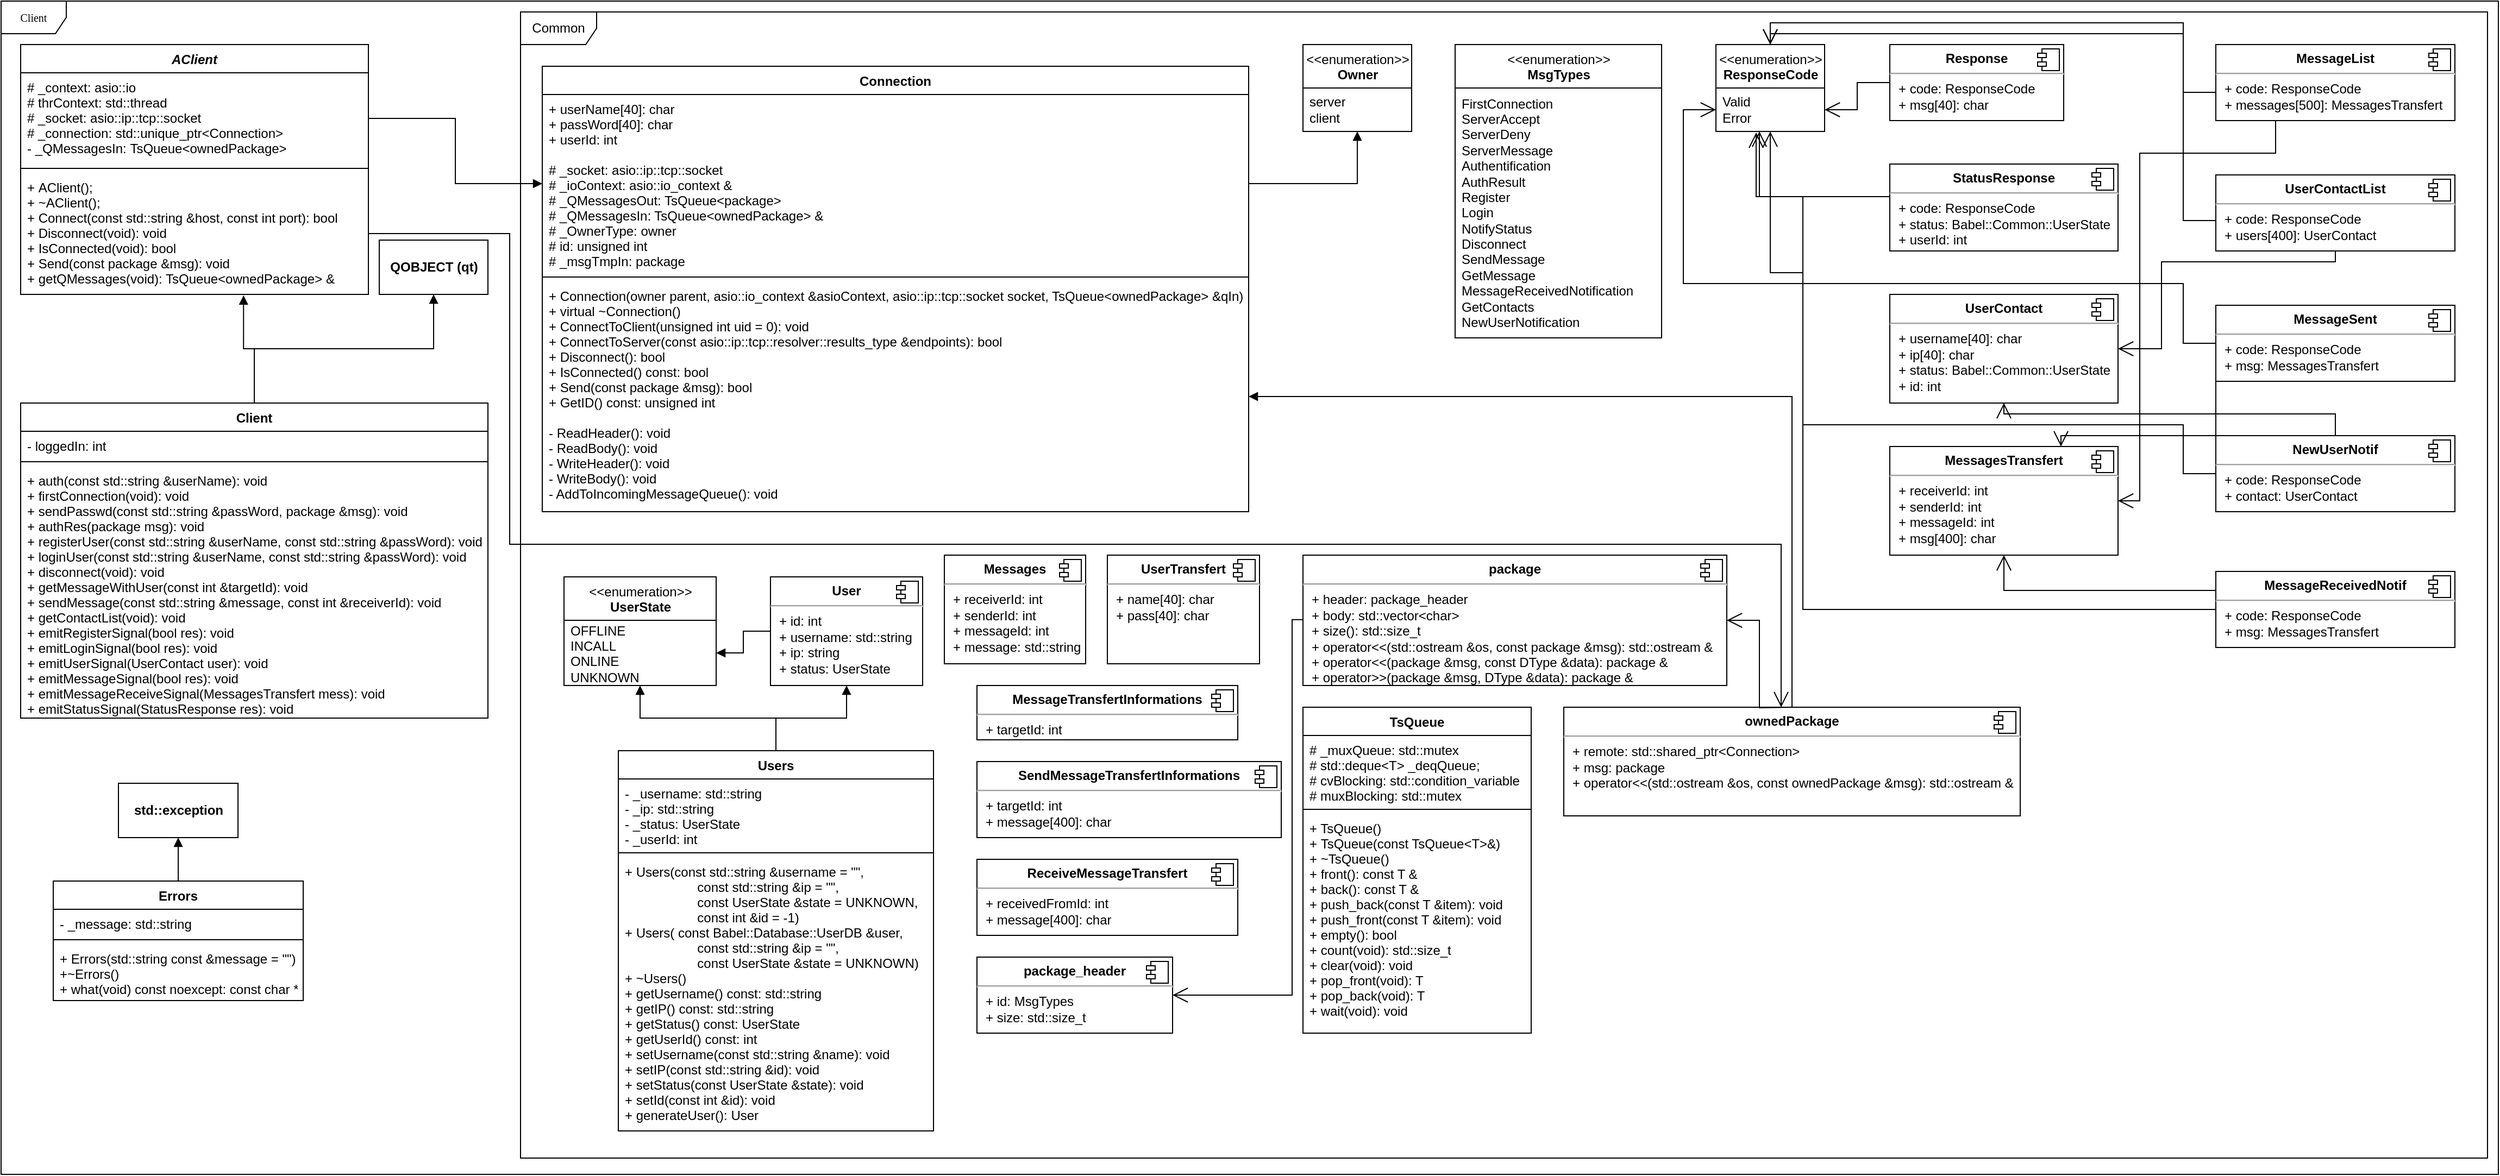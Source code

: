 <mxfile version="15.4.0" type="device"><diagram name="Page-1" id="c4acf3e9-155e-7222-9cf6-157b1a14988f"><mxGraphModel dx="131" dy="567" grid="1" gridSize="10" guides="1" tooltips="1" connect="1" arrows="1" fold="1" page="1" pageScale="1" pageWidth="850" pageHeight="1100" background="none" math="0" shadow="0"><root><mxCell id="0"/><mxCell id="1" parent="0"/><mxCell id="R2fdIUPd9ciEScAxS3dw-49" value="Common" style="shape=umlFrame;whiteSpace=wrap;html=1;width=70;height=30;" vertex="1" parent="1"><mxGeometry x="1340" y="20" width="1810" height="1055" as="geometry"/></mxCell><mxCell id="17acba5748e5396b-1" value="Client" style="shape=umlFrame;whiteSpace=wrap;html=1;rounded=0;shadow=0;comic=0;labelBackgroundColor=none;strokeWidth=1;fontFamily=Verdana;fontSize=10;align=center;" parent="1" vertex="1"><mxGeometry x="862" y="10" width="2298" height="1080" as="geometry"/></mxCell><mxCell id="R2fdIUPd9ciEScAxS3dw-1" value="AClient" style="swimlane;fontStyle=3;align=center;verticalAlign=top;childLayout=stackLayout;horizontal=1;startSize=26;horizontalStack=0;resizeParent=1;resizeParentMax=0;resizeLast=0;collapsible=1;marginBottom=0;" vertex="1" parent="1"><mxGeometry x="880" y="50" width="320" height="230" as="geometry"/></mxCell><mxCell id="R2fdIUPd9ciEScAxS3dw-2" value="# _context: asio::io&#10;# thrContext: std::thread&#10;# _socket: asio::ip::tcp::socket&#10;# _connection: std::unique_ptr&lt;Connection&gt;&#10;- _QMessagesIn: TsQueue&lt;ownedPackage&gt;&#10;&#10;&#10;" style="text;strokeColor=none;fillColor=none;align=left;verticalAlign=top;spacingLeft=4;spacingRight=4;overflow=hidden;rotatable=0;points=[[0,0.5],[1,0.5]];portConstraint=eastwest;" vertex="1" parent="R2fdIUPd9ciEScAxS3dw-1"><mxGeometry y="26" width="320" height="84" as="geometry"/></mxCell><mxCell id="R2fdIUPd9ciEScAxS3dw-3" value="" style="line;strokeWidth=1;fillColor=none;align=left;verticalAlign=middle;spacingTop=-1;spacingLeft=3;spacingRight=3;rotatable=0;labelPosition=right;points=[];portConstraint=eastwest;" vertex="1" parent="R2fdIUPd9ciEScAxS3dw-1"><mxGeometry y="110" width="320" height="8" as="geometry"/></mxCell><mxCell id="R2fdIUPd9ciEScAxS3dw-4" value="+ AClient();&#10;+ ~AClient();&#10;+ Connect(const std::string &amp;host, const int port): bool&#10;+ Disconnect(void): void&#10;+ IsConnected(void): bool&#10;+ Send(const package &amp;msg): void&#10;+ getQMessages(void): TsQueue&lt;ownedPackage&gt; &amp;" style="text;strokeColor=none;fillColor=none;align=left;verticalAlign=top;spacingLeft=4;spacingRight=4;overflow=hidden;rotatable=0;points=[[0,0.5],[1,0.5]];portConstraint=eastwest;" vertex="1" parent="R2fdIUPd9ciEScAxS3dw-1"><mxGeometry y="118" width="320" height="112" as="geometry"/></mxCell><mxCell id="R2fdIUPd9ciEScAxS3dw-5" value="Client" style="swimlane;fontStyle=1;align=center;verticalAlign=top;childLayout=stackLayout;horizontal=1;startSize=26;horizontalStack=0;resizeParent=1;resizeParentMax=0;resizeLast=0;collapsible=1;marginBottom=0;" vertex="1" parent="1"><mxGeometry x="880" y="380" width="430" height="290" as="geometry"/></mxCell><mxCell id="R2fdIUPd9ciEScAxS3dw-6" value="- loggedIn: int" style="text;strokeColor=none;fillColor=none;align=left;verticalAlign=top;spacingLeft=4;spacingRight=4;overflow=hidden;rotatable=0;points=[[0,0.5],[1,0.5]];portConstraint=eastwest;" vertex="1" parent="R2fdIUPd9ciEScAxS3dw-5"><mxGeometry y="26" width="430" height="24" as="geometry"/></mxCell><mxCell id="R2fdIUPd9ciEScAxS3dw-7" value="" style="line;strokeWidth=1;fillColor=none;align=left;verticalAlign=middle;spacingTop=-1;spacingLeft=3;spacingRight=3;rotatable=0;labelPosition=right;points=[];portConstraint=eastwest;" vertex="1" parent="R2fdIUPd9ciEScAxS3dw-5"><mxGeometry y="50" width="430" height="8" as="geometry"/></mxCell><mxCell id="R2fdIUPd9ciEScAxS3dw-8" value="+ auth(const std::string &amp;userName): void&#10;+ firstConnection(void): void&#10;+ sendPasswd(const std::string &amp;passWord, package &amp;msg): void&#10;+ authRes(package msg): void&#10;+ registerUser(const std::string &amp;userName, const std::string &amp;passWord): void&#10;+ loginUser(const std::string &amp;userName, const std::string &amp;passWord): void&#10;+ disconnect(void): void&#10;+ getMessageWithUser(const int &amp;targetId): void&#10;+ sendMessage(const std::string &amp;message, const int &amp;receiverId): void&#10;+ getContactList(void): void&#10;+ emitRegisterSignal(bool res): void&#10;+ emitLoginSignal(bool res): void&#10;+ emitUserSignal(UserContact user): void&#10;+ emitMessageSignal(bool res): void&#10;+ emitMessageReceiveSignal(MessagesTransfert mess): void&#10;+ emitStatusSignal(StatusResponse res): void" style="text;strokeColor=none;fillColor=none;align=left;verticalAlign=top;spacingLeft=4;spacingRight=4;overflow=hidden;rotatable=0;points=[[0,0.5],[1,0.5]];portConstraint=eastwest;" vertex="1" parent="R2fdIUPd9ciEScAxS3dw-5"><mxGeometry y="58" width="430" height="232" as="geometry"/></mxCell><mxCell id="R2fdIUPd9ciEScAxS3dw-10" value="&lt;b&gt;QOBJECT (qt)&lt;/b&gt;" style="html=1;" vertex="1" parent="1"><mxGeometry x="1210" y="230" width="100" height="50" as="geometry"/></mxCell><mxCell id="R2fdIUPd9ciEScAxS3dw-11" value="" style="endArrow=block;endFill=1;html=1;edgeStyle=orthogonalEdgeStyle;align=left;verticalAlign=top;rounded=0;entryX=0.641;entryY=1.008;entryDx=0;entryDy=0;entryPerimeter=0;" edge="1" parent="1" source="R2fdIUPd9ciEScAxS3dw-5" target="R2fdIUPd9ciEScAxS3dw-4"><mxGeometry x="-1" relative="1" as="geometry"><mxPoint x="940" y="320" as="sourcePoint"/><mxPoint x="1100" y="320" as="targetPoint"/></mxGeometry></mxCell><mxCell id="R2fdIUPd9ciEScAxS3dw-14" value="" style="endArrow=block;endFill=1;html=1;edgeStyle=orthogonalEdgeStyle;align=left;verticalAlign=top;rounded=0;entryX=0.5;entryY=1;entryDx=0;entryDy=0;exitX=0.5;exitY=0;exitDx=0;exitDy=0;" edge="1" parent="1" source="R2fdIUPd9ciEScAxS3dw-5" target="R2fdIUPd9ciEScAxS3dw-10"><mxGeometry x="-1" relative="1" as="geometry"><mxPoint x="1320" y="330" as="sourcePoint"/><mxPoint x="1480" y="330" as="targetPoint"/></mxGeometry></mxCell><mxCell id="R2fdIUPd9ciEScAxS3dw-16" value="Connection" style="swimlane;fontStyle=1;align=center;verticalAlign=top;childLayout=stackLayout;horizontal=1;startSize=26;horizontalStack=0;resizeParent=1;resizeParentMax=0;resizeLast=0;collapsible=1;marginBottom=0;" vertex="1" parent="1"><mxGeometry x="1360" y="70" width="650" height="410" as="geometry"/></mxCell><mxCell id="R2fdIUPd9ciEScAxS3dw-17" value="+ userName[40]: char&#10;+ passWord[40]: char&#10;+ userId: int&#10;&#10;# _socket: asio::ip::tcp::socket&#10;# _ioContext: asio::io_context &amp;&#10;# _QMessagesOut: TsQueue&lt;package&gt;&#10;# _QMessagesIn: TsQueue&lt;ownedPackage&gt; &amp;&#10;# _OwnerType: owner&#10;# id: unsigned int&#10;# _msgTmpIn: package" style="text;strokeColor=none;fillColor=none;align=left;verticalAlign=top;spacingLeft=4;spacingRight=4;overflow=hidden;rotatable=0;points=[[0,0.5],[1,0.5]];portConstraint=eastwest;" vertex="1" parent="R2fdIUPd9ciEScAxS3dw-16"><mxGeometry y="26" width="650" height="164" as="geometry"/></mxCell><mxCell id="R2fdIUPd9ciEScAxS3dw-18" value="" style="line;strokeWidth=1;fillColor=none;align=left;verticalAlign=middle;spacingTop=-1;spacingLeft=3;spacingRight=3;rotatable=0;labelPosition=right;points=[];portConstraint=eastwest;" vertex="1" parent="R2fdIUPd9ciEScAxS3dw-16"><mxGeometry y="190" width="650" height="8" as="geometry"/></mxCell><mxCell id="R2fdIUPd9ciEScAxS3dw-19" value="+ Connection(owner parent, asio::io_context &amp;asioContext, asio::ip::tcp::socket socket, TsQueue&lt;ownedPackage&gt; &amp;qIn)&#10;+ virtual ~Connection()&#10;+ ConnectToClient(unsigned int uid = 0): void&#10;+ ConnectToServer(const asio::ip::tcp::resolver::results_type &amp;endpoints): bool&#10;+ Disconnect(): bool&#10;+ IsConnected() const: bool&#10;+ Send(const package &amp;msg): bool&#10;+ GetID() const: unsigned int&#10;&#10;- ReadHeader(): void&#10;- ReadBody(): void&#10;- WriteHeader(): void&#10;- WriteBody(): void&#10;- AddToIncomingMessageQueue(): void" style="text;strokeColor=none;fillColor=none;align=left;verticalAlign=top;spacingLeft=4;spacingRight=4;overflow=hidden;rotatable=0;points=[[0,0.5],[1,0.5]];portConstraint=eastwest;" vertex="1" parent="R2fdIUPd9ciEScAxS3dw-16"><mxGeometry y="198" width="650" height="212" as="geometry"/></mxCell><mxCell id="R2fdIUPd9ciEScAxS3dw-20" value="&amp;lt;&amp;lt;enumeration&amp;gt;&amp;gt;&lt;br&gt;&lt;b&gt;Owner&lt;/b&gt;" style="swimlane;fontStyle=0;align=center;verticalAlign=top;childLayout=stackLayout;horizontal=1;startSize=40;horizontalStack=0;resizeParent=1;resizeParentMax=0;resizeLast=0;collapsible=0;marginBottom=0;html=1;" vertex="1" parent="1"><mxGeometry x="2060" y="50" width="100" height="80" as="geometry"/></mxCell><mxCell id="R2fdIUPd9ciEScAxS3dw-21" value="server&lt;br&gt;client" style="text;html=1;strokeColor=none;fillColor=none;align=left;verticalAlign=middle;spacingLeft=4;spacingRight=4;overflow=hidden;rotatable=0;points=[[0,0.5],[1,0.5]];portConstraint=eastwest;" vertex="1" parent="R2fdIUPd9ciEScAxS3dw-20"><mxGeometry y="40" width="100" height="40" as="geometry"/></mxCell><mxCell id="R2fdIUPd9ciEScAxS3dw-22" value="Errors" style="swimlane;fontStyle=1;align=center;verticalAlign=top;childLayout=stackLayout;horizontal=1;startSize=26;horizontalStack=0;resizeParent=1;resizeParentMax=0;resizeLast=0;collapsible=1;marginBottom=0;" vertex="1" parent="1"><mxGeometry x="910" y="820" width="230" height="110" as="geometry"/></mxCell><mxCell id="R2fdIUPd9ciEScAxS3dw-23" value="- _message: std::string" style="text;strokeColor=none;fillColor=none;align=left;verticalAlign=top;spacingLeft=4;spacingRight=4;overflow=hidden;rotatable=0;points=[[0,0.5],[1,0.5]];portConstraint=eastwest;" vertex="1" parent="R2fdIUPd9ciEScAxS3dw-22"><mxGeometry y="26" width="230" height="24" as="geometry"/></mxCell><mxCell id="R2fdIUPd9ciEScAxS3dw-24" value="" style="line;strokeWidth=1;fillColor=none;align=left;verticalAlign=middle;spacingTop=-1;spacingLeft=3;spacingRight=3;rotatable=0;labelPosition=right;points=[];portConstraint=eastwest;" vertex="1" parent="R2fdIUPd9ciEScAxS3dw-22"><mxGeometry y="50" width="230" height="8" as="geometry"/></mxCell><mxCell id="R2fdIUPd9ciEScAxS3dw-25" value="+ Errors(std::string const &amp;message = &quot;&quot;)&#10;+~Errors()&#10;+ what(void) const noexcept: const char *" style="text;strokeColor=none;fillColor=none;align=left;verticalAlign=top;spacingLeft=4;spacingRight=4;overflow=hidden;rotatable=0;points=[[0,0.5],[1,0.5]];portConstraint=eastwest;" vertex="1" parent="R2fdIUPd9ciEScAxS3dw-22"><mxGeometry y="58" width="230" height="52" as="geometry"/></mxCell><mxCell id="R2fdIUPd9ciEScAxS3dw-26" value="&lt;b&gt;std::exception&lt;/b&gt;" style="html=1;" vertex="1" parent="1"><mxGeometry x="970" y="730" width="110" height="50" as="geometry"/></mxCell><mxCell id="R2fdIUPd9ciEScAxS3dw-27" value="" style="endArrow=block;endFill=1;html=1;edgeStyle=orthogonalEdgeStyle;align=left;verticalAlign=top;rounded=0;entryX=0.5;entryY=1;entryDx=0;entryDy=0;exitX=0.5;exitY=0;exitDx=0;exitDy=0;" edge="1" parent="1" source="R2fdIUPd9ciEScAxS3dw-22" target="R2fdIUPd9ciEScAxS3dw-26"><mxGeometry x="-1" relative="1" as="geometry"><mxPoint x="1240" y="860" as="sourcePoint"/><mxPoint x="1400" y="860" as="targetPoint"/></mxGeometry></mxCell><mxCell id="R2fdIUPd9ciEScAxS3dw-33" value="&lt;p style=&quot;margin: 0px ; margin-top: 6px ; text-align: center&quot;&gt;&lt;b&gt;User&lt;/b&gt;&lt;br&gt;&lt;/p&gt;&lt;hr&gt;&lt;p style=&quot;margin: 0px ; margin-left: 8px&quot;&gt;+ id: int&lt;br&gt;+ username: std::string&lt;/p&gt;&lt;p style=&quot;margin: 0px ; margin-left: 8px&quot;&gt;+ ip: string&lt;/p&gt;&lt;p style=&quot;margin: 0px ; margin-left: 8px&quot;&gt;+ status: UserState&lt;/p&gt;" style="align=left;overflow=fill;html=1;dropTarget=0;" vertex="1" parent="1"><mxGeometry x="1570" y="540" width="140" height="100" as="geometry"/></mxCell><mxCell id="R2fdIUPd9ciEScAxS3dw-34" value="" style="shape=component;jettyWidth=8;jettyHeight=4;" vertex="1" parent="R2fdIUPd9ciEScAxS3dw-33"><mxGeometry x="1" width="20" height="20" relative="1" as="geometry"><mxPoint x="-24" y="4" as="offset"/></mxGeometry></mxCell><mxCell id="R2fdIUPd9ciEScAxS3dw-35" value="&amp;lt;&amp;lt;enumeration&amp;gt;&amp;gt;&lt;br&gt;&lt;b&gt;UserState&lt;/b&gt;" style="swimlane;fontStyle=0;align=center;verticalAlign=top;childLayout=stackLayout;horizontal=1;startSize=40;horizontalStack=0;resizeParent=1;resizeParentMax=0;resizeLast=0;collapsible=0;marginBottom=0;html=1;" vertex="1" parent="1"><mxGeometry x="1380" y="540" width="140" height="100" as="geometry"/></mxCell><mxCell id="R2fdIUPd9ciEScAxS3dw-36" value="OFFLINE&lt;br&gt;INCALL&lt;br&gt;ONLINE&lt;br&gt;UNKNOWN" style="text;html=1;strokeColor=none;fillColor=none;align=left;verticalAlign=middle;spacingLeft=4;spacingRight=4;overflow=hidden;rotatable=0;points=[[0,0.5],[1,0.5]];portConstraint=eastwest;" vertex="1" parent="R2fdIUPd9ciEScAxS3dw-35"><mxGeometry y="40" width="140" height="60" as="geometry"/></mxCell><mxCell id="R2fdIUPd9ciEScAxS3dw-37" value="" style="endArrow=block;endFill=1;html=1;edgeStyle=orthogonalEdgeStyle;align=left;verticalAlign=top;rounded=0;exitX=0;exitY=0.5;exitDx=0;exitDy=0;entryX=1;entryY=0.5;entryDx=0;entryDy=0;" edge="1" parent="1" source="R2fdIUPd9ciEScAxS3dw-33" target="R2fdIUPd9ciEScAxS3dw-36"><mxGeometry x="-1" relative="1" as="geometry"><mxPoint x="1790" y="620" as="sourcePoint"/><mxPoint x="1950" y="620" as="targetPoint"/></mxGeometry></mxCell><mxCell id="R2fdIUPd9ciEScAxS3dw-39" value="name" style="endArrow=block;endFill=1;html=1;edgeStyle=orthogonalEdgeStyle;align=left;verticalAlign=top;rounded=0;exitX=0.5;exitY=0;exitDx=0;exitDy=0;entryX=0.5;entryY=1;entryDx=0;entryDy=0;entryPerimeter=0;" edge="1" parent="1" source="R2fdIUPd9ciEScAxS3dw-41" target="R2fdIUPd9ciEScAxS3dw-36"><mxGeometry x="-1" relative="1" as="geometry"><mxPoint x="1890" y="710" as="sourcePoint"/><mxPoint x="2050" y="710" as="targetPoint"/></mxGeometry></mxCell><mxCell id="R2fdIUPd9ciEScAxS3dw-41" value="Users" style="swimlane;fontStyle=1;align=center;verticalAlign=top;childLayout=stackLayout;horizontal=1;startSize=26;horizontalStack=0;resizeParent=1;resizeParentMax=0;resizeLast=0;collapsible=1;marginBottom=0;" vertex="1" parent="1"><mxGeometry x="1430" y="700" width="290" height="350" as="geometry"/></mxCell><mxCell id="R2fdIUPd9ciEScAxS3dw-42" value="- _username: std::string&#10;- _ip: std::string&#10;- _status: UserState&#10;- _userId: int" style="text;strokeColor=none;fillColor=none;align=left;verticalAlign=top;spacingLeft=4;spacingRight=4;overflow=hidden;rotatable=0;points=[[0,0.5],[1,0.5]];portConstraint=eastwest;" vertex="1" parent="R2fdIUPd9ciEScAxS3dw-41"><mxGeometry y="26" width="290" height="64" as="geometry"/></mxCell><mxCell id="R2fdIUPd9ciEScAxS3dw-43" value="" style="line;strokeWidth=1;fillColor=none;align=left;verticalAlign=middle;spacingTop=-1;spacingLeft=3;spacingRight=3;rotatable=0;labelPosition=right;points=[];portConstraint=eastwest;" vertex="1" parent="R2fdIUPd9ciEScAxS3dw-41"><mxGeometry y="90" width="290" height="8" as="geometry"/></mxCell><mxCell id="R2fdIUPd9ciEScAxS3dw-44" value="+ Users(const std::string &amp;username = &quot;&quot;,&#10;                    const std::string &amp;ip = &quot;&quot;,&#10;                    const UserState &amp;state = UNKNOWN,&#10;                    const int &amp;id = -1)&#10;+ Users( const Babel::Database::UserDB &amp;user,&#10;                    const std::string &amp;ip = &quot;&quot;,&#10;                    const UserState &amp;state = UNKNOWN)&#10;+ ~Users()&#10;+ getUsername() const: std::string&#10;+ getIP() const: std::string&#10;+ getStatus() const: UserState&#10;+ getUserId() const: int&#10;+ setUsername(const std::string &amp;name): void&#10;+ setIP(const std::string &amp;id): void&#10;+ setStatus(const UserState &amp;state): void&#10;+ setId(const int &amp;id): void&#10;+ generateUser(): User" style="text;strokeColor=none;fillColor=none;align=left;verticalAlign=top;spacingLeft=4;spacingRight=4;overflow=hidden;rotatable=0;points=[[0,0.5],[1,0.5]];portConstraint=eastwest;" vertex="1" parent="R2fdIUPd9ciEScAxS3dw-41"><mxGeometry y="98" width="290" height="252" as="geometry"/></mxCell><mxCell id="R2fdIUPd9ciEScAxS3dw-45" value="" style="endArrow=block;endFill=1;html=1;edgeStyle=orthogonalEdgeStyle;align=left;verticalAlign=top;rounded=0;exitX=0.5;exitY=0;exitDx=0;exitDy=0;entryX=0.5;entryY=1;entryDx=0;entryDy=0;" edge="1" parent="1" source="R2fdIUPd9ciEScAxS3dw-41" target="R2fdIUPd9ciEScAxS3dw-33"><mxGeometry x="-1" relative="1" as="geometry"><mxPoint x="1780" y="730" as="sourcePoint"/><mxPoint x="1940" y="730" as="targetPoint"/></mxGeometry></mxCell><mxCell id="R2fdIUPd9ciEScAxS3dw-47" value="" style="endArrow=block;endFill=1;html=1;edgeStyle=orthogonalEdgeStyle;align=left;verticalAlign=top;rounded=0;exitX=1;exitY=0.5;exitDx=0;exitDy=0;entryX=0.5;entryY=1;entryDx=0;entryDy=0;entryPerimeter=0;" edge="1" parent="1" source="R2fdIUPd9ciEScAxS3dw-17" target="R2fdIUPd9ciEScAxS3dw-21"><mxGeometry x="-1" relative="1" as="geometry"><mxPoint x="2100" y="210" as="sourcePoint"/><mxPoint x="2260" y="210" as="targetPoint"/></mxGeometry></mxCell><mxCell id="R2fdIUPd9ciEScAxS3dw-50" value="&lt;p style=&quot;margin: 0px ; margin-top: 6px ; text-align: center&quot;&gt;&lt;b&gt;Messages&lt;/b&gt;&lt;br&gt;&lt;/p&gt;&lt;hr&gt;&lt;p style=&quot;margin: 0px ; margin-left: 8px&quot;&gt;+ receiverId: int&lt;br&gt;+ senderId: int&lt;/p&gt;&lt;p style=&quot;margin: 0px ; margin-left: 8px&quot;&gt;+ messageId: int&lt;/p&gt;&lt;p style=&quot;margin: 0px ; margin-left: 8px&quot;&gt;+ message: std::string&lt;/p&gt;" style="align=left;overflow=fill;html=1;dropTarget=0;" vertex="1" parent="1"><mxGeometry x="1730" y="520" width="130" height="100" as="geometry"/></mxCell><mxCell id="R2fdIUPd9ciEScAxS3dw-51" value="" style="shape=component;jettyWidth=8;jettyHeight=4;" vertex="1" parent="R2fdIUPd9ciEScAxS3dw-50"><mxGeometry x="1" width="20" height="20" relative="1" as="geometry"><mxPoint x="-24" y="4" as="offset"/></mxGeometry></mxCell><mxCell id="R2fdIUPd9ciEScAxS3dw-52" value="&lt;p style=&quot;margin: 0px ; margin-top: 6px ; text-align: center&quot;&gt;&lt;b&gt;UserTransfert&lt;/b&gt;&lt;br&gt;&lt;/p&gt;&lt;hr&gt;&lt;p style=&quot;margin: 0px ; margin-left: 8px&quot;&gt;+ name[40]: char&lt;br&gt;+ pass[40]: char&lt;br&gt;&lt;/p&gt;" style="align=left;overflow=fill;html=1;dropTarget=0;" vertex="1" parent="1"><mxGeometry x="1880" y="520" width="140" height="100" as="geometry"/></mxCell><mxCell id="R2fdIUPd9ciEScAxS3dw-53" value="" style="shape=component;jettyWidth=8;jettyHeight=4;" vertex="1" parent="R2fdIUPd9ciEScAxS3dw-52"><mxGeometry x="1" width="20" height="20" relative="1" as="geometry"><mxPoint x="-24" y="4" as="offset"/></mxGeometry></mxCell><mxCell id="R2fdIUPd9ciEScAxS3dw-54" value="&lt;p style=&quot;margin: 0px ; margin-top: 6px ; text-align: center&quot;&gt;&lt;b&gt;MessageTransfertInformations&lt;/b&gt;&lt;br&gt;&lt;/p&gt;&lt;hr&gt;&lt;p style=&quot;margin: 0px ; margin-left: 8px&quot;&gt;+ targetId: int&lt;br&gt;&lt;/p&gt;" style="align=left;overflow=fill;html=1;dropTarget=0;" vertex="1" parent="1"><mxGeometry x="1760" y="640" width="240" height="50" as="geometry"/></mxCell><mxCell id="R2fdIUPd9ciEScAxS3dw-55" value="" style="shape=component;jettyWidth=8;jettyHeight=4;" vertex="1" parent="R2fdIUPd9ciEScAxS3dw-54"><mxGeometry x="1" width="20" height="20" relative="1" as="geometry"><mxPoint x="-24" y="4" as="offset"/></mxGeometry></mxCell><mxCell id="R2fdIUPd9ciEScAxS3dw-56" value="&lt;p style=&quot;margin: 0px ; margin-top: 6px ; text-align: center&quot;&gt;&lt;b&gt;SendMessageTransfertInformations&lt;/b&gt;&lt;br&gt;&lt;/p&gt;&lt;hr&gt;&lt;p style=&quot;margin: 0px ; margin-left: 8px&quot;&gt;+ targetId: int&lt;br&gt;&lt;/p&gt;&lt;p style=&quot;margin: 0px ; margin-left: 8px&quot;&gt;+ message[400]: char&lt;/p&gt;" style="align=left;overflow=fill;html=1;dropTarget=0;" vertex="1" parent="1"><mxGeometry x="1760" y="710" width="280" height="70" as="geometry"/></mxCell><mxCell id="R2fdIUPd9ciEScAxS3dw-57" value="" style="shape=component;jettyWidth=8;jettyHeight=4;" vertex="1" parent="R2fdIUPd9ciEScAxS3dw-56"><mxGeometry x="1" width="20" height="20" relative="1" as="geometry"><mxPoint x="-24" y="4" as="offset"/></mxGeometry></mxCell><mxCell id="R2fdIUPd9ciEScAxS3dw-58" value="&lt;p style=&quot;margin: 0px ; margin-top: 6px ; text-align: center&quot;&gt;&lt;b&gt;ReceiveMessageTransfert&lt;/b&gt;&lt;br&gt;&lt;/p&gt;&lt;hr&gt;&lt;p style=&quot;margin: 0px ; margin-left: 8px&quot;&gt;+ receivedFromId: int&lt;br&gt;&lt;/p&gt;&lt;p style=&quot;margin: 0px ; margin-left: 8px&quot;&gt;+ message[400]: char&lt;/p&gt;" style="align=left;overflow=fill;html=1;dropTarget=0;" vertex="1" parent="1"><mxGeometry x="1760" y="800" width="240" height="70" as="geometry"/></mxCell><mxCell id="R2fdIUPd9ciEScAxS3dw-59" value="" style="shape=component;jettyWidth=8;jettyHeight=4;" vertex="1" parent="R2fdIUPd9ciEScAxS3dw-58"><mxGeometry x="1" width="20" height="20" relative="1" as="geometry"><mxPoint x="-24" y="4" as="offset"/></mxGeometry></mxCell><mxCell id="R2fdIUPd9ciEScAxS3dw-60" value="&lt;p style=&quot;margin: 0px ; margin-top: 6px ; text-align: center&quot;&gt;&lt;b&gt;package_header&lt;/b&gt;&lt;br&gt;&lt;/p&gt;&lt;hr&gt;&lt;p style=&quot;margin: 0px ; margin-left: 8px&quot;&gt;+ id:&amp;nbsp;MsgTypes&lt;br&gt;+ size: std::size_t&lt;br&gt;&lt;/p&gt;" style="align=left;overflow=fill;html=1;dropTarget=0;" vertex="1" parent="1"><mxGeometry x="1760" y="890" width="180" height="70" as="geometry"/></mxCell><mxCell id="R2fdIUPd9ciEScAxS3dw-61" value="" style="shape=component;jettyWidth=8;jettyHeight=4;" vertex="1" parent="R2fdIUPd9ciEScAxS3dw-60"><mxGeometry x="1" width="20" height="20" relative="1" as="geometry"><mxPoint x="-24" y="4" as="offset"/></mxGeometry></mxCell><mxCell id="R2fdIUPd9ciEScAxS3dw-62" value="&lt;p style=&quot;margin: 0px ; margin-top: 6px ; text-align: center&quot;&gt;&lt;b&gt;package&lt;/b&gt;&lt;br&gt;&lt;/p&gt;&lt;hr&gt;&lt;p style=&quot;margin: 0px ; margin-left: 8px&quot;&gt;+ header:&amp;nbsp;package_header&lt;br&gt;+ body:&amp;nbsp;std::vector&amp;lt;char&amp;gt;&lt;br&gt;&lt;/p&gt;&lt;p style=&quot;margin: 0px ; margin-left: 8px&quot;&gt;+ size():&amp;nbsp;std::size_t&lt;/p&gt;&lt;p style=&quot;margin: 0px ; margin-left: 8px&quot;&gt;+ operator&amp;lt;&amp;lt;(std::ostream &amp;amp;os, const package &amp;amp;msg): std::ostream &amp;amp;&lt;/p&gt;&lt;p style=&quot;margin: 0px ; margin-left: 8px&quot;&gt;+ operator&amp;lt;&amp;lt;(package &amp;amp;msg, const DType &amp;amp;data): package &amp;amp;&lt;br&gt;+&amp;nbsp;operator&amp;gt;&amp;gt;(package &amp;amp;msg, DType &amp;amp;data):&amp;nbsp;package &amp;amp;&lt;/p&gt;" style="align=left;overflow=fill;html=1;dropTarget=0;" vertex="1" parent="1"><mxGeometry x="2060" y="520" width="390" height="120" as="geometry"/></mxCell><mxCell id="R2fdIUPd9ciEScAxS3dw-63" value="" style="shape=component;jettyWidth=8;jettyHeight=4;" vertex="1" parent="R2fdIUPd9ciEScAxS3dw-62"><mxGeometry x="1" width="20" height="20" relative="1" as="geometry"><mxPoint x="-24" y="4" as="offset"/></mxGeometry></mxCell><mxCell id="R2fdIUPd9ciEScAxS3dw-64" value="TsQueue" style="swimlane;fontStyle=1;align=center;verticalAlign=top;childLayout=stackLayout;horizontal=1;startSize=26;horizontalStack=0;resizeParent=1;resizeParentMax=0;resizeLast=0;collapsible=1;marginBottom=0;" vertex="1" parent="1"><mxGeometry x="2060" y="660" width="210" height="300" as="geometry"/></mxCell><mxCell id="R2fdIUPd9ciEScAxS3dw-65" value="# _muxQueue: std::mutex&#10;# std::deque&lt;T&gt; _deqQueue;&#10;# cvBlocking: std::condition_variable&#10;# muxBlocking: std::mutex" style="text;strokeColor=none;fillColor=none;align=left;verticalAlign=top;spacingLeft=4;spacingRight=4;overflow=hidden;rotatable=0;points=[[0,0.5],[1,0.5]];portConstraint=eastwest;" vertex="1" parent="R2fdIUPd9ciEScAxS3dw-64"><mxGeometry y="26" width="210" height="64" as="geometry"/></mxCell><mxCell id="R2fdIUPd9ciEScAxS3dw-66" value="" style="line;strokeWidth=1;fillColor=none;align=left;verticalAlign=middle;spacingTop=-1;spacingLeft=3;spacingRight=3;rotatable=0;labelPosition=right;points=[];portConstraint=eastwest;" vertex="1" parent="R2fdIUPd9ciEScAxS3dw-64"><mxGeometry y="90" width="210" height="8" as="geometry"/></mxCell><mxCell id="R2fdIUPd9ciEScAxS3dw-67" value="+ TsQueue()&#10;+ TsQueue(const TsQueue&lt;T&gt;&amp;)&#10;+ ~TsQueue()&#10;+ front(): const T &amp;&#10;+ back(): const T &amp;&#10;+ push_back(const T &amp;item): void&#10;+ push_front(const T &amp;item): void&#10;+ empty(): bool&#10;+ count(void): std::size_t&#10;+ clear(void): void&#10;+ pop_front(void): T&#10;+ pop_back(void): T&#10;+ wait(void): void" style="text;strokeColor=none;fillColor=none;align=left;verticalAlign=top;spacingLeft=4;spacingRight=4;overflow=hidden;rotatable=0;points=[[0,0.5],[1,0.5]];portConstraint=eastwest;" vertex="1" parent="R2fdIUPd9ciEScAxS3dw-64"><mxGeometry y="98" width="210" height="202" as="geometry"/></mxCell><mxCell id="R2fdIUPd9ciEScAxS3dw-68" value="" style="endArrow=block;endFill=1;html=1;edgeStyle=orthogonalEdgeStyle;align=left;verticalAlign=top;rounded=0;entryX=0;entryY=0.5;entryDx=0;entryDy=0;" edge="1" parent="1" source="R2fdIUPd9ciEScAxS3dw-2" target="R2fdIUPd9ciEScAxS3dw-17"><mxGeometry x="-1" relative="1" as="geometry"><mxPoint x="1220" y="150" as="sourcePoint"/><mxPoint x="1380" y="150" as="targetPoint"/></mxGeometry></mxCell><mxCell id="R2fdIUPd9ciEScAxS3dw-71" value="&lt;p style=&quot;margin: 0px ; margin-top: 6px ; text-align: center&quot;&gt;&lt;b&gt;ownedPackage&lt;/b&gt;&lt;br&gt;&lt;/p&gt;&lt;hr&gt;&lt;p style=&quot;margin: 0px ; margin-left: 8px&quot;&gt;+ remote: std::shared_ptr&amp;lt;Connection&amp;gt;&lt;br&gt;+ msg:&amp;nbsp;package&lt;br&gt;&lt;/p&gt;&lt;p style=&quot;margin: 0px ; margin-left: 8px&quot;&gt;+&amp;nbsp;operator&amp;lt;&amp;lt;(std::ostream &amp;amp;os, const ownedPackage &amp;amp;msg):&amp;nbsp;std::ostream &amp;amp;&lt;/p&gt;" style="align=left;overflow=fill;html=1;dropTarget=0;" vertex="1" parent="1"><mxGeometry x="2300" y="660" width="420" height="100" as="geometry"/></mxCell><mxCell id="R2fdIUPd9ciEScAxS3dw-72" value="" style="shape=component;jettyWidth=8;jettyHeight=4;" vertex="1" parent="R2fdIUPd9ciEScAxS3dw-71"><mxGeometry x="1" width="20" height="20" relative="1" as="geometry"><mxPoint x="-24" y="4" as="offset"/></mxGeometry></mxCell><mxCell id="R2fdIUPd9ciEScAxS3dw-73" value="" style="endArrow=block;endFill=1;html=1;edgeStyle=orthogonalEdgeStyle;align=left;verticalAlign=top;rounded=0;exitX=0.5;exitY=0;exitDx=0;exitDy=0;entryX=1;entryY=0.5;entryDx=0;entryDy=0;" edge="1" parent="1" source="R2fdIUPd9ciEScAxS3dw-71" target="R2fdIUPd9ciEScAxS3dw-19"><mxGeometry x="-1" relative="1" as="geometry"><mxPoint x="2520" y="630" as="sourcePoint"/><mxPoint x="2680" y="630" as="targetPoint"/></mxGeometry></mxCell><mxCell id="R2fdIUPd9ciEScAxS3dw-75" value="" style="endArrow=open;endFill=1;endSize=12;html=1;rounded=0;edgeStyle=orthogonalEdgeStyle;entryX=1;entryY=0.5;entryDx=0;entryDy=0;" edge="1" parent="1" target="R2fdIUPd9ciEScAxS3dw-62"><mxGeometry width="160" relative="1" as="geometry"><mxPoint x="2510" y="660" as="sourcePoint"/><mxPoint x="2700" y="610" as="targetPoint"/></mxGeometry></mxCell><mxCell id="R2fdIUPd9ciEScAxS3dw-76" value="" style="endArrow=open;endFill=1;endSize=12;html=1;rounded=0;edgeStyle=orthogonalEdgeStyle;entryX=1;entryY=0.5;entryDx=0;entryDy=0;" edge="1" parent="1" target="R2fdIUPd9ciEScAxS3dw-60"><mxGeometry width="160" relative="1" as="geometry"><mxPoint x="2060" y="579.41" as="sourcePoint"/><mxPoint x="2220" y="579.41" as="targetPoint"/><Array as="points"><mxPoint x="2050" y="579"/><mxPoint x="2050" y="925"/></Array></mxGeometry></mxCell><mxCell id="R2fdIUPd9ciEScAxS3dw-77" value="&lt;p style=&quot;margin: 0px ; margin-top: 6px ; text-align: center&quot;&gt;&lt;b&gt;Response&lt;/b&gt;&lt;br&gt;&lt;/p&gt;&lt;hr&gt;&lt;p style=&quot;margin: 0px ; margin-left: 8px&quot;&gt;+ code:&amp;nbsp;ResponseCode&lt;br&gt;&lt;/p&gt;&lt;p style=&quot;margin: 0px 0px 0px 8px&quot;&gt;+ msg[40]: char&lt;/p&gt;&lt;p style=&quot;margin: 0px 0px 0px 8px&quot;&gt;&lt;br&gt;&lt;/p&gt;&lt;p style=&quot;margin: 0px ; margin-left: 8px&quot;&gt;&lt;br&gt;&lt;/p&gt;" style="align=left;overflow=fill;html=1;dropTarget=0;" vertex="1" parent="1"><mxGeometry x="2600" y="50" width="160" height="70" as="geometry"/></mxCell><mxCell id="R2fdIUPd9ciEScAxS3dw-78" value="" style="shape=component;jettyWidth=8;jettyHeight=4;" vertex="1" parent="R2fdIUPd9ciEScAxS3dw-77"><mxGeometry x="1" width="20" height="20" relative="1" as="geometry"><mxPoint x="-24" y="4" as="offset"/></mxGeometry></mxCell><mxCell id="R2fdIUPd9ciEScAxS3dw-79" value="&amp;lt;&amp;lt;enumeration&amp;gt;&amp;gt;&lt;br&gt;&lt;b&gt;MsgTypes&lt;/b&gt;" style="swimlane;fontStyle=0;align=center;verticalAlign=top;childLayout=stackLayout;horizontal=1;startSize=40;horizontalStack=0;resizeParent=1;resizeParentMax=0;resizeLast=0;collapsible=0;marginBottom=0;html=1;" vertex="1" parent="1"><mxGeometry x="2200" y="50" width="190" height="270" as="geometry"/></mxCell><mxCell id="R2fdIUPd9ciEScAxS3dw-80" value="&lt;div&gt;FirstConnection&lt;/div&gt;&lt;div&gt;ServerAccept&lt;/div&gt;&lt;div&gt;ServerDeny&lt;/div&gt;&lt;div&gt;ServerMessage&lt;/div&gt;&lt;div&gt;Authentification&lt;/div&gt;&lt;div&gt;AuthResult&lt;/div&gt;&lt;div&gt;Register&lt;/div&gt;&lt;div&gt;Login&lt;/div&gt;&lt;div&gt;NotifyStatus&lt;/div&gt;&lt;div&gt;Disconnect&lt;/div&gt;&lt;div&gt;SendMessage&lt;/div&gt;&lt;div&gt;GetMessage&lt;/div&gt;&lt;div&gt;MessageReceivedNotification&lt;/div&gt;&lt;div&gt;GetContacts&lt;/div&gt;&lt;div&gt;NewUserNotification&lt;/div&gt;" style="text;html=1;strokeColor=none;fillColor=none;align=left;verticalAlign=middle;spacingLeft=4;spacingRight=4;overflow=hidden;rotatable=0;points=[[0,0.5],[1,0.5]];portConstraint=eastwest;" vertex="1" parent="R2fdIUPd9ciEScAxS3dw-79"><mxGeometry y="40" width="190" height="230" as="geometry"/></mxCell><mxCell id="R2fdIUPd9ciEScAxS3dw-81" value="&amp;lt;&amp;lt;enumeration&amp;gt;&amp;gt;&lt;br&gt;&lt;b&gt;ResponseCode&lt;/b&gt;" style="swimlane;fontStyle=0;align=center;verticalAlign=top;childLayout=stackLayout;horizontal=1;startSize=40;horizontalStack=0;resizeParent=1;resizeParentMax=0;resizeLast=0;collapsible=0;marginBottom=0;html=1;" vertex="1" parent="1"><mxGeometry x="2440" y="50" width="100" height="80" as="geometry"/></mxCell><mxCell id="R2fdIUPd9ciEScAxS3dw-82" value="Valid&lt;br&gt;Error" style="text;html=1;strokeColor=none;fillColor=none;align=left;verticalAlign=middle;spacingLeft=4;spacingRight=4;overflow=hidden;rotatable=0;points=[[0,0.5],[1,0.5]];portConstraint=eastwest;" vertex="1" parent="R2fdIUPd9ciEScAxS3dw-81"><mxGeometry y="40" width="100" height="40" as="geometry"/></mxCell><mxCell id="R2fdIUPd9ciEScAxS3dw-83" value="&lt;p style=&quot;margin: 0px ; margin-top: 6px ; text-align: center&quot;&gt;&lt;b&gt;StatusResponse&lt;/b&gt;&lt;br&gt;&lt;/p&gt;&lt;hr&gt;&lt;p style=&quot;margin: 0px ; margin-left: 8px&quot;&gt;+ code:&amp;nbsp;ResponseCode&lt;br&gt;&lt;/p&gt;&lt;p style=&quot;margin: 0px 0px 0px 8px&quot;&gt;+ status: Babel::Common::UserState&lt;/p&gt;&lt;p style=&quot;margin: 0px 0px 0px 8px&quot;&gt;+ userId: int&lt;/p&gt;" style="align=left;overflow=fill;html=1;dropTarget=0;" vertex="1" parent="1"><mxGeometry x="2600" y="160" width="210" height="80" as="geometry"/></mxCell><mxCell id="R2fdIUPd9ciEScAxS3dw-84" value="" style="shape=component;jettyWidth=8;jettyHeight=4;" vertex="1" parent="R2fdIUPd9ciEScAxS3dw-83"><mxGeometry x="1" width="20" height="20" relative="1" as="geometry"><mxPoint x="-24" y="4" as="offset"/></mxGeometry></mxCell><mxCell id="R2fdIUPd9ciEScAxS3dw-85" value="&lt;p style=&quot;margin: 0px ; margin-top: 6px ; text-align: center&quot;&gt;&lt;b&gt;UserContact&lt;/b&gt;&lt;br&gt;&lt;/p&gt;&lt;hr&gt;&lt;p style=&quot;margin: 0px ; margin-left: 8px&quot;&gt;+ username[40]: char&lt;br&gt;&lt;/p&gt;&lt;p style=&quot;margin: 0px ; margin-left: 8px&quot;&gt;+ ip[40]: char&lt;br&gt;&lt;/p&gt;&lt;p style=&quot;margin: 0px 0px 0px 8px&quot;&gt;+ status: Babel::Common::UserState&lt;/p&gt;&lt;p style=&quot;margin: 0px 0px 0px 8px&quot;&gt;+ id: int&lt;/p&gt;" style="align=left;overflow=fill;html=1;dropTarget=0;" vertex="1" parent="1"><mxGeometry x="2600" y="280" width="210" height="100" as="geometry"/></mxCell><mxCell id="R2fdIUPd9ciEScAxS3dw-86" value="" style="shape=component;jettyWidth=8;jettyHeight=4;" vertex="1" parent="R2fdIUPd9ciEScAxS3dw-85"><mxGeometry x="1" width="20" height="20" relative="1" as="geometry"><mxPoint x="-24" y="4" as="offset"/></mxGeometry></mxCell><mxCell id="R2fdIUPd9ciEScAxS3dw-87" value="&lt;p style=&quot;margin: 0px ; margin-top: 6px ; text-align: center&quot;&gt;&lt;b&gt;MessagesTransfert&lt;/b&gt;&lt;br&gt;&lt;/p&gt;&lt;hr&gt;&lt;p style=&quot;margin: 0px ; margin-left: 8px&quot;&gt;+ receiverId: int&lt;br&gt;&lt;/p&gt;&lt;p style=&quot;margin: 0px ; margin-left: 8px&quot;&gt;+ senderId: int&lt;br&gt;&lt;/p&gt;&lt;p style=&quot;margin: 0px 0px 0px 8px&quot;&gt;+ messageId: int&lt;/p&gt;&lt;p style=&quot;margin: 0px 0px 0px 8px&quot;&gt;+ msg[400]: char&lt;br&gt;&lt;/p&gt;" style="align=left;overflow=fill;html=1;dropTarget=0;" vertex="1" parent="1"><mxGeometry x="2600" y="420" width="210" height="100" as="geometry"/></mxCell><mxCell id="R2fdIUPd9ciEScAxS3dw-88" value="" style="shape=component;jettyWidth=8;jettyHeight=4;" vertex="1" parent="R2fdIUPd9ciEScAxS3dw-87"><mxGeometry x="1" width="20" height="20" relative="1" as="geometry"><mxPoint x="-24" y="4" as="offset"/></mxGeometry></mxCell><mxCell id="R2fdIUPd9ciEScAxS3dw-89" value="&lt;p style=&quot;margin: 0px ; margin-top: 6px ; text-align: center&quot;&gt;&lt;b&gt;MessageList&lt;/b&gt;&lt;br&gt;&lt;/p&gt;&lt;hr&gt;&lt;p style=&quot;margin: 0px ; margin-left: 8px&quot;&gt;+ code:&amp;nbsp;ResponseCode&lt;br&gt;&lt;/p&gt;&lt;p style=&quot;margin: 0px 0px 0px 8px&quot;&gt;+ messages[500]: MessagesTransfert&lt;/p&gt;&lt;p style=&quot;margin: 0px 0px 0px 8px&quot;&gt;&lt;br&gt;&lt;/p&gt;&lt;p style=&quot;margin: 0px ; margin-left: 8px&quot;&gt;&lt;br&gt;&lt;/p&gt;" style="align=left;overflow=fill;html=1;dropTarget=0;" vertex="1" parent="1"><mxGeometry x="2900" y="50" width="220" height="70" as="geometry"/></mxCell><mxCell id="R2fdIUPd9ciEScAxS3dw-90" value="" style="shape=component;jettyWidth=8;jettyHeight=4;" vertex="1" parent="R2fdIUPd9ciEScAxS3dw-89"><mxGeometry x="1" width="20" height="20" relative="1" as="geometry"><mxPoint x="-24" y="4" as="offset"/></mxGeometry></mxCell><mxCell id="R2fdIUPd9ciEScAxS3dw-91" value="&lt;p style=&quot;margin: 0px ; margin-top: 6px ; text-align: center&quot;&gt;&lt;b&gt;MessageSent&lt;/b&gt;&lt;br&gt;&lt;/p&gt;&lt;hr&gt;&lt;p style=&quot;margin: 0px ; margin-left: 8px&quot;&gt;+ code:&amp;nbsp;ResponseCode&lt;br&gt;&lt;/p&gt;&lt;p style=&quot;margin: 0px 0px 0px 8px&quot;&gt;+ msg:&amp;nbsp;MessagesTransfert&lt;/p&gt;&lt;p style=&quot;margin: 0px 0px 0px 8px&quot;&gt;&lt;br&gt;&lt;/p&gt;&lt;p style=&quot;margin: 0px ; margin-left: 8px&quot;&gt;&lt;br&gt;&lt;/p&gt;" style="align=left;overflow=fill;html=1;dropTarget=0;" vertex="1" parent="1"><mxGeometry x="2900" y="290" width="220" height="70" as="geometry"/></mxCell><mxCell id="R2fdIUPd9ciEScAxS3dw-92" value="" style="shape=component;jettyWidth=8;jettyHeight=4;" vertex="1" parent="R2fdIUPd9ciEScAxS3dw-91"><mxGeometry x="1" width="20" height="20" relative="1" as="geometry"><mxPoint x="-24" y="4" as="offset"/></mxGeometry></mxCell><mxCell id="R2fdIUPd9ciEScAxS3dw-93" value="&lt;p style=&quot;margin: 0px ; margin-top: 6px ; text-align: center&quot;&gt;&lt;b&gt;UserContactList&lt;/b&gt;&lt;br&gt;&lt;/p&gt;&lt;hr&gt;&lt;p style=&quot;margin: 0px ; margin-left: 8px&quot;&gt;+ code:&amp;nbsp;ResponseCode&lt;br&gt;&lt;/p&gt;&lt;p style=&quot;margin: 0px 0px 0px 8px&quot;&gt;+ users[400]: UserContact&lt;/p&gt;&lt;p style=&quot;margin: 0px 0px 0px 8px&quot;&gt;&lt;br&gt;&lt;/p&gt;&lt;p style=&quot;margin: 0px ; margin-left: 8px&quot;&gt;&lt;br&gt;&lt;/p&gt;" style="align=left;overflow=fill;html=1;dropTarget=0;" vertex="1" parent="1"><mxGeometry x="2900" y="170" width="220" height="70" as="geometry"/></mxCell><mxCell id="R2fdIUPd9ciEScAxS3dw-94" value="" style="shape=component;jettyWidth=8;jettyHeight=4;" vertex="1" parent="R2fdIUPd9ciEScAxS3dw-93"><mxGeometry x="1" width="20" height="20" relative="1" as="geometry"><mxPoint x="-24" y="4" as="offset"/></mxGeometry></mxCell><mxCell id="R2fdIUPd9ciEScAxS3dw-95" value="&lt;p style=&quot;margin: 0px ; margin-top: 6px ; text-align: center&quot;&gt;&lt;b&gt;NewUserNotif&lt;/b&gt;&lt;br&gt;&lt;/p&gt;&lt;hr&gt;&lt;p style=&quot;margin: 0px ; margin-left: 8px&quot;&gt;+ code:&amp;nbsp;ResponseCode&lt;br&gt;&lt;/p&gt;&lt;p style=&quot;margin: 0px 0px 0px 8px&quot;&gt;+ contact: UserContact&lt;/p&gt;&lt;p style=&quot;margin: 0px 0px 0px 8px&quot;&gt;&lt;br&gt;&lt;/p&gt;&lt;p style=&quot;margin: 0px ; margin-left: 8px&quot;&gt;&lt;br&gt;&lt;/p&gt;" style="align=left;overflow=fill;html=1;dropTarget=0;" vertex="1" parent="1"><mxGeometry x="2900" y="410" width="220" height="70" as="geometry"/></mxCell><mxCell id="R2fdIUPd9ciEScAxS3dw-96" value="" style="shape=component;jettyWidth=8;jettyHeight=4;" vertex="1" parent="R2fdIUPd9ciEScAxS3dw-95"><mxGeometry x="1" width="20" height="20" relative="1" as="geometry"><mxPoint x="-24" y="4" as="offset"/></mxGeometry></mxCell><mxCell id="R2fdIUPd9ciEScAxS3dw-97" value="&lt;p style=&quot;margin: 0px ; margin-top: 6px ; text-align: center&quot;&gt;&lt;b&gt;MessageReceivedNotif&lt;/b&gt;&lt;br&gt;&lt;/p&gt;&lt;hr&gt;&lt;p style=&quot;margin: 0px ; margin-left: 8px&quot;&gt;+ code:&amp;nbsp;ResponseCode&lt;br&gt;&lt;/p&gt;&lt;p style=&quot;margin: 0px 0px 0px 8px&quot;&gt;+ msg:&amp;nbsp;MessagesTransfert&lt;/p&gt;&lt;p style=&quot;margin: 0px 0px 0px 8px&quot;&gt;&lt;br&gt;&lt;/p&gt;&lt;p style=&quot;margin: 0px ; margin-left: 8px&quot;&gt;&lt;br&gt;&lt;/p&gt;" style="align=left;overflow=fill;html=1;dropTarget=0;" vertex="1" parent="1"><mxGeometry x="2900" y="535" width="220" height="70" as="geometry"/></mxCell><mxCell id="R2fdIUPd9ciEScAxS3dw-98" value="" style="shape=component;jettyWidth=8;jettyHeight=4;" vertex="1" parent="R2fdIUPd9ciEScAxS3dw-97"><mxGeometry x="1" width="20" height="20" relative="1" as="geometry"><mxPoint x="-24" y="4" as="offset"/></mxGeometry></mxCell><mxCell id="R2fdIUPd9ciEScAxS3dw-99" value="" style="endArrow=open;endFill=1;endSize=12;html=1;rounded=0;edgeStyle=orthogonalEdgeStyle;exitX=0;exitY=0.5;exitDx=0;exitDy=0;entryX=1;entryY=0.5;entryDx=0;entryDy=0;" edge="1" parent="1" source="R2fdIUPd9ciEScAxS3dw-77" target="R2fdIUPd9ciEScAxS3dw-82"><mxGeometry width="160" relative="1" as="geometry"><mxPoint x="2620" y="260" as="sourcePoint"/><mxPoint x="2780" y="260" as="targetPoint"/></mxGeometry></mxCell><mxCell id="R2fdIUPd9ciEScAxS3dw-101" value="" style="endArrow=open;endFill=1;endSize=12;html=1;rounded=0;edgeStyle=orthogonalEdgeStyle;exitX=0;exitY=0.5;exitDx=0;exitDy=0;entryX=0.5;entryY=0;entryDx=0;entryDy=0;" edge="1" parent="1" target="R2fdIUPd9ciEScAxS3dw-81"><mxGeometry width="160" relative="1" as="geometry"><mxPoint x="2900" y="94" as="sourcePoint"/><mxPoint x="2786" y="20" as="targetPoint"/><Array as="points"><mxPoint x="2870" y="94"/><mxPoint x="2870" y="40"/><mxPoint x="2490" y="40"/></Array></mxGeometry></mxCell><mxCell id="R2fdIUPd9ciEScAxS3dw-102" value="" style="endArrow=open;endFill=1;endSize=12;html=1;rounded=0;edgeStyle=orthogonalEdgeStyle;exitX=0;exitY=0.5;exitDx=0;exitDy=0;entryX=0.5;entryY=0;entryDx=0;entryDy=0;" edge="1" parent="1" target="R2fdIUPd9ciEScAxS3dw-81"><mxGeometry width="160" relative="1" as="geometry"><mxPoint x="2900" y="212" as="sourcePoint"/><mxPoint x="2490" y="168" as="targetPoint"/><Array as="points"><mxPoint x="2870" y="212"/><mxPoint x="2870" y="30"/><mxPoint x="2490" y="30"/></Array></mxGeometry></mxCell><mxCell id="R2fdIUPd9ciEScAxS3dw-104" value="" style="endArrow=open;endFill=1;endSize=12;html=1;rounded=0;edgeStyle=orthogonalEdgeStyle;exitX=0;exitY=0.5;exitDx=0;exitDy=0;" edge="1" parent="1" source="R2fdIUPd9ciEScAxS3dw-95"><mxGeometry width="160" relative="1" as="geometry"><mxPoint x="2620" y="260" as="sourcePoint"/><mxPoint x="2480" y="130" as="targetPoint"/><Array as="points"><mxPoint x="2870" y="445"/><mxPoint x="2870" y="400"/><mxPoint x="2520" y="400"/><mxPoint x="2520" y="190"/><mxPoint x="2480" y="190"/></Array></mxGeometry></mxCell><mxCell id="R2fdIUPd9ciEScAxS3dw-105" value="" style="endArrow=open;endFill=1;endSize=12;html=1;rounded=0;edgeStyle=orthogonalEdgeStyle;exitX=0;exitY=0.5;exitDx=0;exitDy=0;entryX=0.37;entryY=1.025;entryDx=0;entryDy=0;entryPerimeter=0;" edge="1" parent="1" source="R2fdIUPd9ciEScAxS3dw-83" target="R2fdIUPd9ciEScAxS3dw-82"><mxGeometry width="160" relative="1" as="geometry"><mxPoint x="2620" y="260" as="sourcePoint"/><mxPoint x="2780" y="260" as="targetPoint"/><Array as="points"><mxPoint x="2600" y="190"/><mxPoint x="2477" y="190"/></Array></mxGeometry></mxCell><mxCell id="R2fdIUPd9ciEScAxS3dw-106" value="" style="endArrow=open;endFill=1;endSize=12;html=1;rounded=0;edgeStyle=orthogonalEdgeStyle;exitX=0;exitY=0.5;exitDx=0;exitDy=0;entryX=0;entryY=0.5;entryDx=0;entryDy=0;" edge="1" parent="1" source="R2fdIUPd9ciEScAxS3dw-91" target="R2fdIUPd9ciEScAxS3dw-82"><mxGeometry width="160" relative="1" as="geometry"><mxPoint x="2620" y="260" as="sourcePoint"/><mxPoint x="2780" y="260" as="targetPoint"/><Array as="points"><mxPoint x="2870" y="325"/><mxPoint x="2870" y="270"/><mxPoint x="2410" y="270"/><mxPoint x="2410" y="110"/></Array></mxGeometry></mxCell><mxCell id="R2fdIUPd9ciEScAxS3dw-107" value="" style="endArrow=open;endFill=1;endSize=12;html=1;rounded=0;edgeStyle=orthogonalEdgeStyle;exitX=0;exitY=0.5;exitDx=0;exitDy=0;" edge="1" parent="1" source="R2fdIUPd9ciEScAxS3dw-97" target="R2fdIUPd9ciEScAxS3dw-82"><mxGeometry width="160" relative="1" as="geometry"><mxPoint x="2620" y="260" as="sourcePoint"/><mxPoint x="2780" y="260" as="targetPoint"/><Array as="points"><mxPoint x="2520" y="570"/><mxPoint x="2520" y="260"/><mxPoint x="2490" y="260"/></Array></mxGeometry></mxCell><mxCell id="R2fdIUPd9ciEScAxS3dw-108" value="" style="endArrow=open;endFill=1;endSize=12;html=1;rounded=0;edgeStyle=orthogonalEdgeStyle;exitX=0;exitY=0.25;exitDx=0;exitDy=0;entryX=0.5;entryY=1;entryDx=0;entryDy=0;" edge="1" parent="1" source="R2fdIUPd9ciEScAxS3dw-97" target="R2fdIUPd9ciEScAxS3dw-87"><mxGeometry width="160" relative="1" as="geometry"><mxPoint x="2930" y="510" as="sourcePoint"/><mxPoint x="3090" y="510" as="targetPoint"/></mxGeometry></mxCell><mxCell id="R2fdIUPd9ciEScAxS3dw-109" value="" style="endArrow=open;endFill=1;endSize=12;html=1;rounded=0;edgeStyle=orthogonalEdgeStyle;exitX=0.5;exitY=1;exitDx=0;exitDy=0;entryX=1;entryY=0.5;entryDx=0;entryDy=0;" edge="1" parent="1" source="R2fdIUPd9ciEScAxS3dw-93" target="R2fdIUPd9ciEScAxS3dw-85"><mxGeometry width="160" relative="1" as="geometry"><mxPoint x="3010" y="254.5" as="sourcePoint"/><mxPoint x="3170" y="254.5" as="targetPoint"/><Array as="points"><mxPoint x="3010" y="250"/><mxPoint x="2850" y="250"/><mxPoint x="2850" y="330"/></Array></mxGeometry></mxCell><mxCell id="R2fdIUPd9ciEScAxS3dw-110" value="" style="endArrow=open;endFill=1;endSize=12;html=1;rounded=0;edgeStyle=orthogonalEdgeStyle;exitX=0.25;exitY=1;exitDx=0;exitDy=0;entryX=1;entryY=0.5;entryDx=0;entryDy=0;" edge="1" parent="1" source="R2fdIUPd9ciEScAxS3dw-89" target="R2fdIUPd9ciEScAxS3dw-87"><mxGeometry width="160" relative="1" as="geometry"><mxPoint x="2620" y="260" as="sourcePoint"/><mxPoint x="2780" y="260" as="targetPoint"/><Array as="points"><mxPoint x="2955" y="150"/><mxPoint x="2830" y="150"/><mxPoint x="2830" y="470"/></Array></mxGeometry></mxCell><mxCell id="R2fdIUPd9ciEScAxS3dw-111" value="" style="endArrow=open;endFill=1;endSize=12;html=1;rounded=0;edgeStyle=orthogonalEdgeStyle;exitX=0.5;exitY=0;exitDx=0;exitDy=0;entryX=0.5;entryY=1;entryDx=0;entryDy=0;" edge="1" parent="1" source="R2fdIUPd9ciEScAxS3dw-95" target="R2fdIUPd9ciEScAxS3dw-85"><mxGeometry width="160" relative="1" as="geometry"><mxPoint x="3030" y="380" as="sourcePoint"/><mxPoint x="3190" y="380" as="targetPoint"/><Array as="points"><mxPoint x="3010" y="390"/><mxPoint x="2705" y="390"/></Array></mxGeometry></mxCell><mxCell id="R2fdIUPd9ciEScAxS3dw-112" value="" style="endArrow=open;endFill=1;endSize=12;html=1;rounded=0;edgeStyle=orthogonalEdgeStyle;exitX=0;exitY=0.75;exitDx=0;exitDy=0;entryX=0.75;entryY=0;entryDx=0;entryDy=0;" edge="1" parent="1" source="R2fdIUPd9ciEScAxS3dw-91" target="R2fdIUPd9ciEScAxS3dw-87"><mxGeometry width="160" relative="1" as="geometry"><mxPoint x="2620" y="260" as="sourcePoint"/><mxPoint x="2780" y="260" as="targetPoint"/><Array as="points"><mxPoint x="2900" y="410"/><mxPoint x="2758" y="410"/></Array></mxGeometry></mxCell><mxCell id="R2fdIUPd9ciEScAxS3dw-113" value="" style="endArrow=open;endFill=1;endSize=12;html=1;rounded=0;edgeStyle=orthogonalEdgeStyle;" edge="1" parent="1"><mxGeometry width="160" relative="1" as="geometry"><mxPoint x="1200" y="224" as="sourcePoint"/><mxPoint x="2500" y="660" as="targetPoint"/><Array as="points"><mxPoint x="1330" y="224"/><mxPoint x="1330" y="510"/><mxPoint x="2500" y="510"/></Array></mxGeometry></mxCell></root></mxGraphModel></diagram></mxfile>